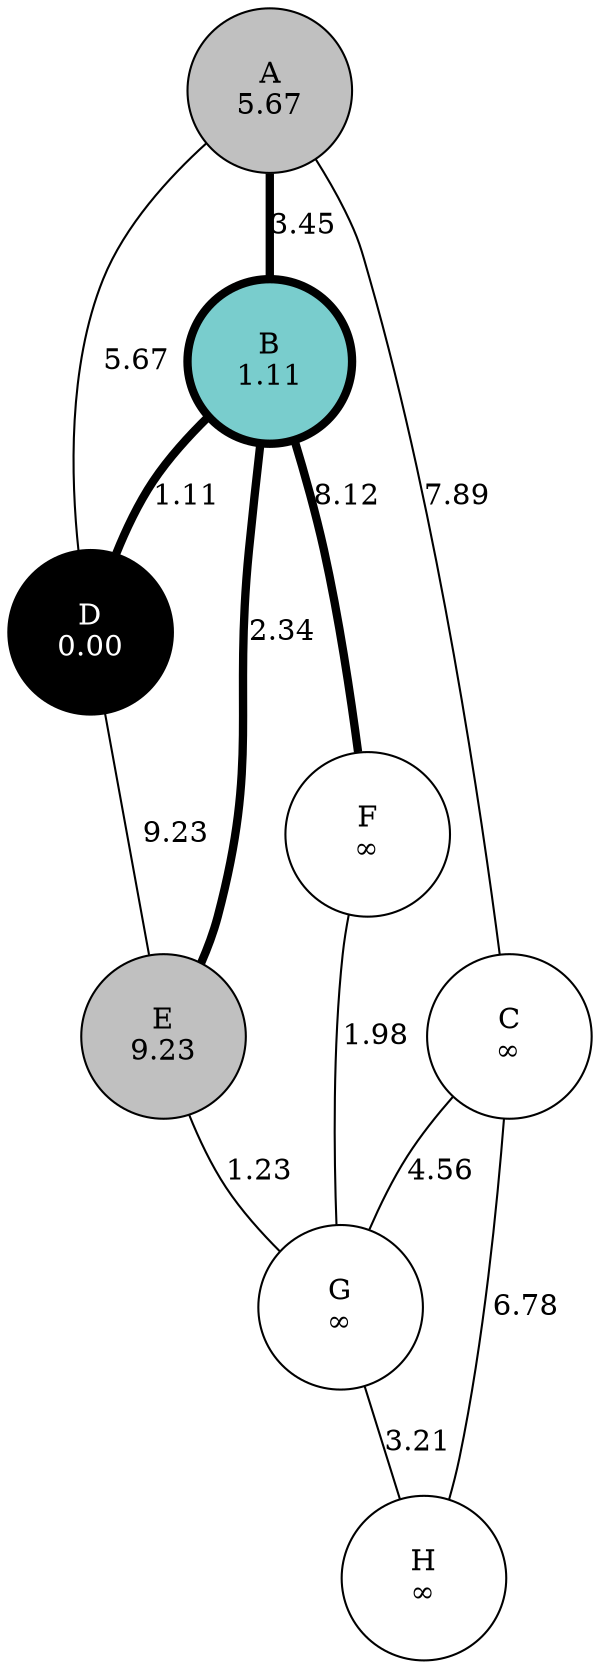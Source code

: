 strict graph  {
A [distance="5.67", fillcolor=gray, height="1.1", label="A\n5.67", style=filled, width="1.1"];
B [distance="1.11", fillcolor=darkslategray3, height="1.1", label="B\n1.11", penwidth=4, style=filled, width="1.1"];
C [distance=None, fillcolor=white, height="1.1", label="C\n∞", style=filled, width="1.1"];
D [distance="0.00", fillcolor=black, fontcolor=white, height="1.1", label="D\n0.00", style=filled, width="1.1"];
E [distance="9.23", fillcolor=gray, height="1.1", label="E\n9.23", style=filled, width="1.1"];
F [distance=None, fillcolor=white, height="1.1", label="F\n∞", style=filled, width="1.1"];
G [distance=None, fillcolor=white, height="1.1", label="G\n∞", style=filled, width="1.1"];
H [distance=None, fillcolor=white, height="1.1", label="H\n∞", style=filled, width="1.1"];
A -- B  [label="3.45", penwidth=4];
A -- C  [label="7.89"];
A -- D  [label="5.67"];
B -- E  [label="2.34", penwidth=4];
B -- F  [label="8.12", penwidth=4];
B -- D  [label="1.11", penwidth=4];
C -- G  [label="4.56"];
C -- H  [label="6.78"];
D -- E  [label="9.23"];
E -- G  [label="1.23"];
F -- G  [label="1.98"];
G -- H  [label="3.21"];
}
